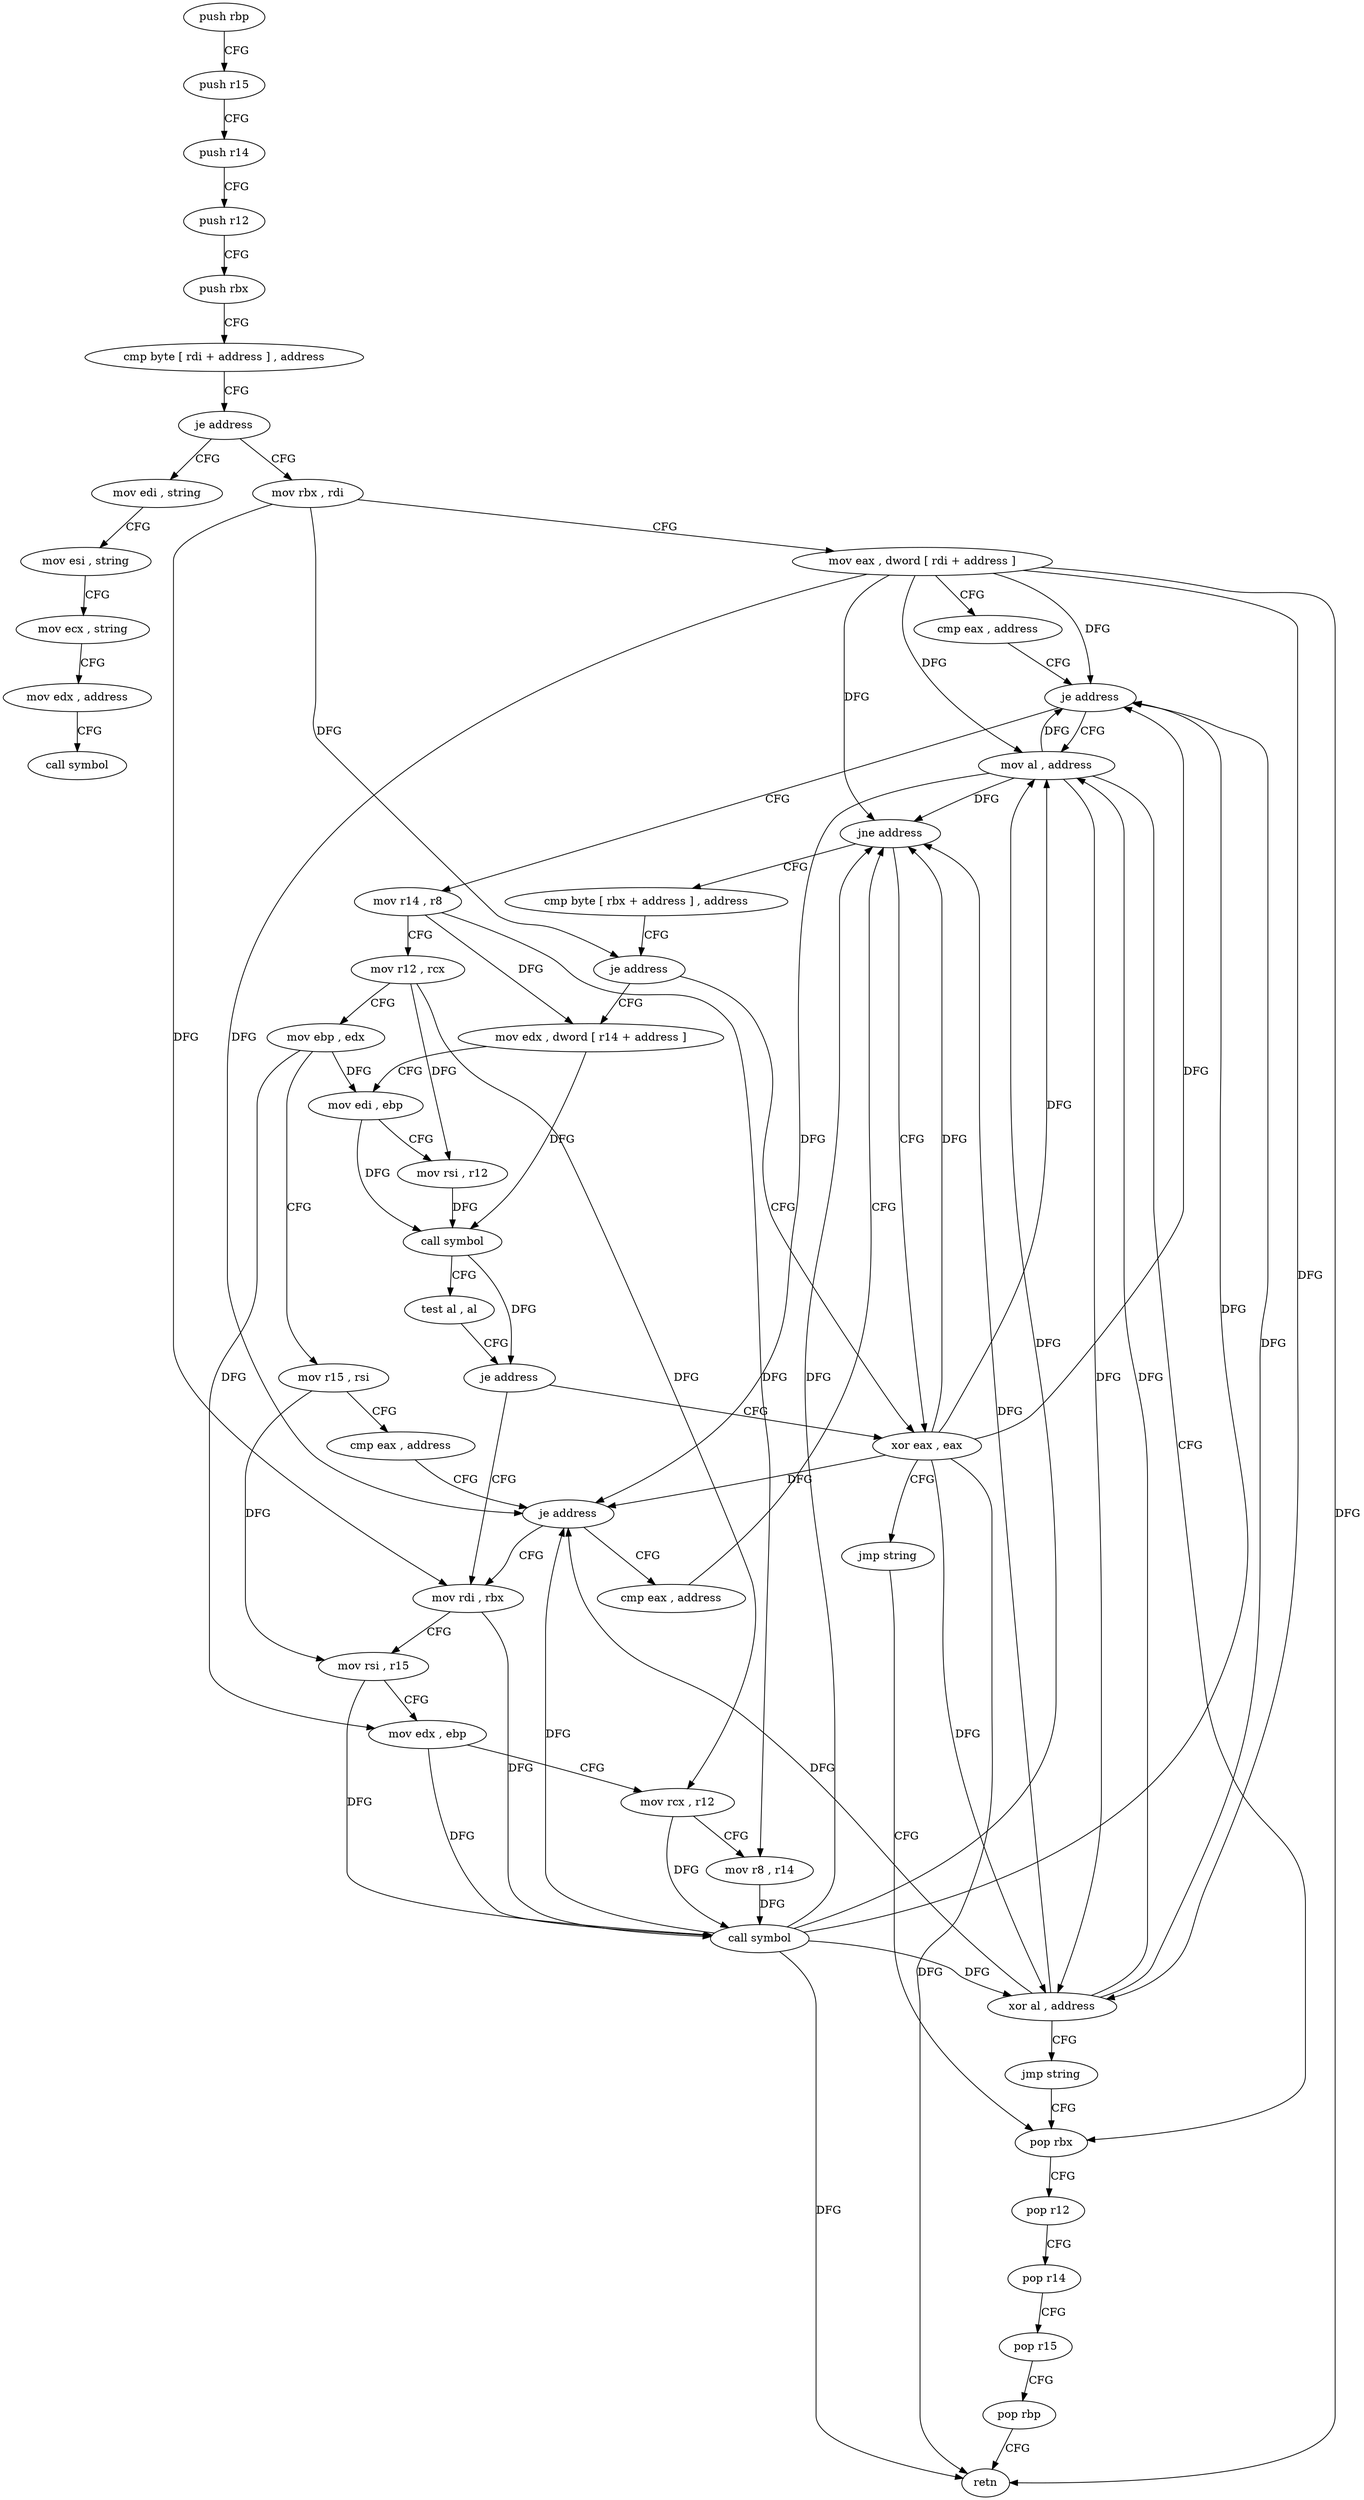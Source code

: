 digraph "func" {
"4220960" [label = "push rbp" ]
"4220961" [label = "push r15" ]
"4220963" [label = "push r14" ]
"4220965" [label = "push r12" ]
"4220967" [label = "push rbx" ]
"4220968" [label = "cmp byte [ rdi + address ] , address" ]
"4220972" [label = "je address" ]
"4221068" [label = "mov edi , string" ]
"4220974" [label = "mov rbx , rdi" ]
"4221073" [label = "mov esi , string" ]
"4221078" [label = "mov ecx , string" ]
"4221083" [label = "mov edx , address" ]
"4221088" [label = "call symbol" ]
"4220977" [label = "mov eax , dword [ rdi + address ]" ]
"4220980" [label = "cmp eax , address" ]
"4220983" [label = "je address" ]
"4221057" [label = "mov al , address" ]
"4220985" [label = "mov r14 , r8" ]
"4221059" [label = "pop rbx" ]
"4220988" [label = "mov r12 , rcx" ]
"4220991" [label = "mov ebp , edx" ]
"4220993" [label = "mov r15 , rsi" ]
"4220996" [label = "cmp eax , address" ]
"4220999" [label = "je address" ]
"4221034" [label = "mov rdi , rbx" ]
"4221001" [label = "cmp eax , address" ]
"4221037" [label = "mov rsi , r15" ]
"4221040" [label = "mov edx , ebp" ]
"4221042" [label = "mov rcx , r12" ]
"4221045" [label = "mov r8 , r14" ]
"4221048" [label = "call symbol" ]
"4221053" [label = "xor al , address" ]
"4221055" [label = "jmp string" ]
"4221004" [label = "jne address" ]
"4221030" [label = "xor eax , eax" ]
"4221006" [label = "cmp byte [ rbx + address ] , address" ]
"4221060" [label = "pop r12" ]
"4221062" [label = "pop r14" ]
"4221064" [label = "pop r15" ]
"4221066" [label = "pop rbp" ]
"4221067" [label = "retn" ]
"4221032" [label = "jmp string" ]
"4221010" [label = "je address" ]
"4221012" [label = "mov edx , dword [ r14 + address ]" ]
"4221016" [label = "mov edi , ebp" ]
"4221018" [label = "mov rsi , r12" ]
"4221021" [label = "call symbol" ]
"4221026" [label = "test al , al" ]
"4221028" [label = "je address" ]
"4220960" -> "4220961" [ label = "CFG" ]
"4220961" -> "4220963" [ label = "CFG" ]
"4220963" -> "4220965" [ label = "CFG" ]
"4220965" -> "4220967" [ label = "CFG" ]
"4220967" -> "4220968" [ label = "CFG" ]
"4220968" -> "4220972" [ label = "CFG" ]
"4220972" -> "4221068" [ label = "CFG" ]
"4220972" -> "4220974" [ label = "CFG" ]
"4221068" -> "4221073" [ label = "CFG" ]
"4220974" -> "4220977" [ label = "CFG" ]
"4220974" -> "4221034" [ label = "DFG" ]
"4220974" -> "4221010" [ label = "DFG" ]
"4221073" -> "4221078" [ label = "CFG" ]
"4221078" -> "4221083" [ label = "CFG" ]
"4221083" -> "4221088" [ label = "CFG" ]
"4220977" -> "4220980" [ label = "CFG" ]
"4220977" -> "4220983" [ label = "DFG" ]
"4220977" -> "4221057" [ label = "DFG" ]
"4220977" -> "4220999" [ label = "DFG" ]
"4220977" -> "4221067" [ label = "DFG" ]
"4220977" -> "4221053" [ label = "DFG" ]
"4220977" -> "4221004" [ label = "DFG" ]
"4220980" -> "4220983" [ label = "CFG" ]
"4220983" -> "4221057" [ label = "CFG" ]
"4220983" -> "4220985" [ label = "CFG" ]
"4221057" -> "4221059" [ label = "CFG" ]
"4221057" -> "4220983" [ label = "DFG" ]
"4221057" -> "4220999" [ label = "DFG" ]
"4221057" -> "4221053" [ label = "DFG" ]
"4221057" -> "4221004" [ label = "DFG" ]
"4220985" -> "4220988" [ label = "CFG" ]
"4220985" -> "4221045" [ label = "DFG" ]
"4220985" -> "4221012" [ label = "DFG" ]
"4221059" -> "4221060" [ label = "CFG" ]
"4220988" -> "4220991" [ label = "CFG" ]
"4220988" -> "4221042" [ label = "DFG" ]
"4220988" -> "4221018" [ label = "DFG" ]
"4220991" -> "4220993" [ label = "CFG" ]
"4220991" -> "4221040" [ label = "DFG" ]
"4220991" -> "4221016" [ label = "DFG" ]
"4220993" -> "4220996" [ label = "CFG" ]
"4220993" -> "4221037" [ label = "DFG" ]
"4220996" -> "4220999" [ label = "CFG" ]
"4220999" -> "4221034" [ label = "CFG" ]
"4220999" -> "4221001" [ label = "CFG" ]
"4221034" -> "4221037" [ label = "CFG" ]
"4221034" -> "4221048" [ label = "DFG" ]
"4221001" -> "4221004" [ label = "CFG" ]
"4221037" -> "4221040" [ label = "CFG" ]
"4221037" -> "4221048" [ label = "DFG" ]
"4221040" -> "4221042" [ label = "CFG" ]
"4221040" -> "4221048" [ label = "DFG" ]
"4221042" -> "4221045" [ label = "CFG" ]
"4221042" -> "4221048" [ label = "DFG" ]
"4221045" -> "4221048" [ label = "DFG" ]
"4221048" -> "4221053" [ label = "DFG" ]
"4221048" -> "4220983" [ label = "DFG" ]
"4221048" -> "4221057" [ label = "DFG" ]
"4221048" -> "4220999" [ label = "DFG" ]
"4221048" -> "4221067" [ label = "DFG" ]
"4221048" -> "4221004" [ label = "DFG" ]
"4221053" -> "4221055" [ label = "CFG" ]
"4221053" -> "4220983" [ label = "DFG" ]
"4221053" -> "4221057" [ label = "DFG" ]
"4221053" -> "4220999" [ label = "DFG" ]
"4221053" -> "4221004" [ label = "DFG" ]
"4221055" -> "4221059" [ label = "CFG" ]
"4221004" -> "4221030" [ label = "CFG" ]
"4221004" -> "4221006" [ label = "CFG" ]
"4221030" -> "4221032" [ label = "CFG" ]
"4221030" -> "4220983" [ label = "DFG" ]
"4221030" -> "4221057" [ label = "DFG" ]
"4221030" -> "4220999" [ label = "DFG" ]
"4221030" -> "4221053" [ label = "DFG" ]
"4221030" -> "4221004" [ label = "DFG" ]
"4221030" -> "4221067" [ label = "DFG" ]
"4221006" -> "4221010" [ label = "CFG" ]
"4221060" -> "4221062" [ label = "CFG" ]
"4221062" -> "4221064" [ label = "CFG" ]
"4221064" -> "4221066" [ label = "CFG" ]
"4221066" -> "4221067" [ label = "CFG" ]
"4221032" -> "4221059" [ label = "CFG" ]
"4221010" -> "4221030" [ label = "CFG" ]
"4221010" -> "4221012" [ label = "CFG" ]
"4221012" -> "4221016" [ label = "CFG" ]
"4221012" -> "4221021" [ label = "DFG" ]
"4221016" -> "4221018" [ label = "CFG" ]
"4221016" -> "4221021" [ label = "DFG" ]
"4221018" -> "4221021" [ label = "DFG" ]
"4221021" -> "4221026" [ label = "CFG" ]
"4221021" -> "4221028" [ label = "DFG" ]
"4221026" -> "4221028" [ label = "CFG" ]
"4221028" -> "4221034" [ label = "CFG" ]
"4221028" -> "4221030" [ label = "CFG" ]
}
